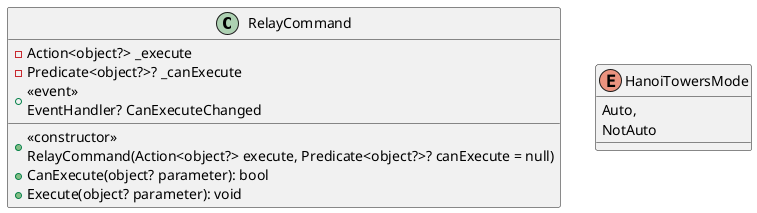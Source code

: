 ﻿@startuml
/'
class MainWindow {
    +<<constructor>>\nMainWindow()
}

class MainViewModel {
    -_mainWindow: MainWindow
    -_page: HanoiTowersPage
    -_mode: bool
    -_sliderValue: int
    -_isDrawing: bool
    -_ringsCountValue: int
    -_checkBoxValue: bool

    +StepsAsStrings: ObservableCollection<string> 
    +CheckBoxValue: bool
    +RingsCountValue: int
    +SliderValue: int
    +IsDrawing: bool   
    +DrawFractalCommand: ICommand
    +EnableFractalModeCommand: ICommand
    +EnableHanoiTowerModeCommand: ICommand
    +StartTowersCommand: ICommand
    +<<event>>\nPropertyChanged: PropertyChangedEventHandler?
    
    +<<constructor>>\nMainViewModel()
    +<<constructor>>\nMainViewModel(MainWindow mainWindow)
    -EnableFractalMode(object? o): void
    -EnableHanoiTowerMode(object? o): void
    -<<async>>\nDrawBinaryTree(object? o): void    
    -StartTowers(object? o): void
    -OnPropertyChanged([CallerMemberName] string? propertyName = null): void
}

MainWindow <.. MainViewModel
'/
class RelayCommand {
    -Action<object?> _execute
    -Predicate<object?>? _canExecute
    +<<event>>\nEventHandler? CanExecuteChanged
    
    +<<constructor>>\nRelayCommand(Action<object?> execute, Predicate<object?>? canExecute = null)
    +CanExecute(object? parameter): bool
    +Execute(object? parameter): void
}
/'
class HanoiTowersPage {
    +<<constructor>>\nHanoiTowersPage()
    +StartDoing(HanoiTowersMode mode, int ringsCount): void
}

class HanoiTowersViewModel {
    -_page: HanoiTowersPage
    -_steps: List<(int from, int to)>
    -_stepStrings: List<string>
    -_canDoNextStep: bool
    -_currentStep: int
    -_mode: HanoiTowersMode
    -_ringsCount: int
    
    +IsDoing: bool
    -CanDoNextStep: bool
    +NextStepCommand: ICommand
    +<<event>>\nPropertyChangedEventHandler? PropertyChanged;
    
    +<<constructor>>\nHanoiTowersViewModel(HanoiTowersPage page)
    +<<constructor>>\nHanoiTowersViewModel()
    -Init(): void
    -NextStep(object? o): void
    -<<async>>\nNextStepAsync(): Task
    -GetRingFrom(int poleNumber): Rectangle
    -<<async>>\nMoveRing(int from, int to, UIElement ring): Task
    -<<async>>\nAuto(): void    
    +Start(HanoiTowersMode mode, int ringsCount): void
    -OnPropertyChanged([CallerMemberName] string? propertyName = null): void
}

HanoiTowersPage <.. HanoiTowersViewModel
'/
enum HanoiTowersMode {
    Auto,
    NotAuto
}
/'
object BinaryTreeFractal {
    -<<const>>\nLengthScale: double
    -<<const>>\nDeltaTheta: double
    
    +<<async>>\n{static}Draw(Canvas canvas, int depth): Task
    -<<async>>\n{static}DrawBinaryTree(Panel canvas, int depth, Point pt, double length, double theta): Task
        
}

object HanoiTower {
    +{static}DrawRings(int ringsCount, double startWidth, StackPanel pole): void
    +{static}MoveDisks(int start, int temp, int end, int disks, List<(int from, int to)> steps): void
}
'/
@enduml